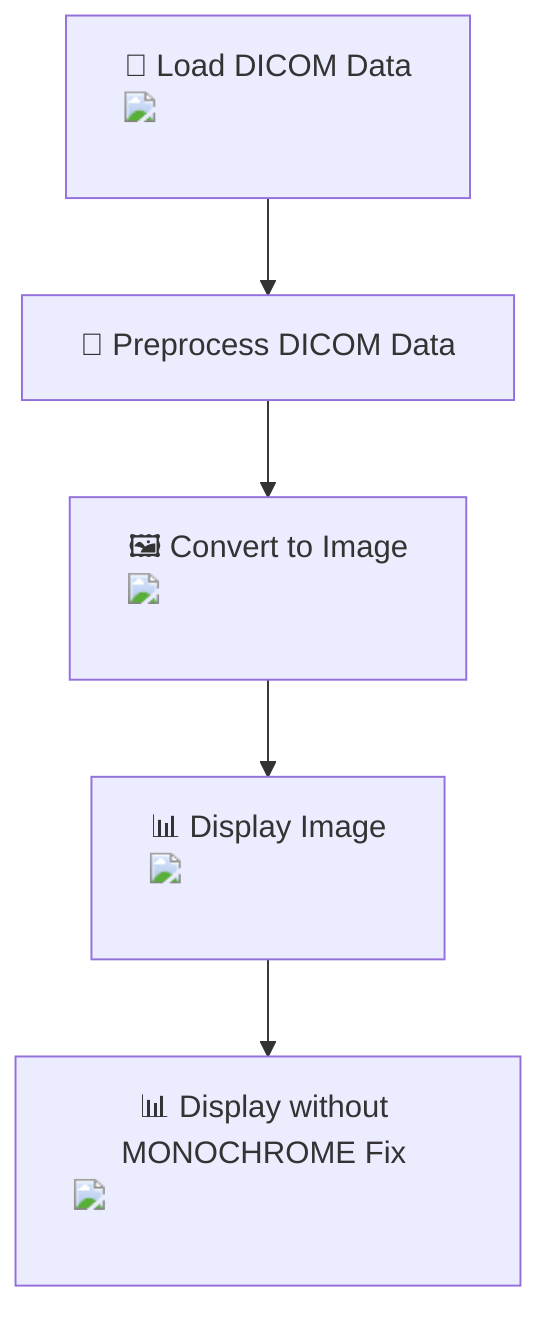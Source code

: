 graph TD;
    A["📂 Load DICOM Data <img src='icons/file.svg'/> <br/>"] --> B["🔧 Preprocess DICOM Data"];
    B --> C["🖼️ Convert to Image <img src='icons/image.svg'/> <br/>"];
    C --> D["📊 Display Image <img src='dummy_plots/lineplot_template.svg'/> <br/>"];
    D --> E["📊 Display without MONOCHROME Fix <img src='dummy_plots/lineplot_template.svg'/> <br/>"];